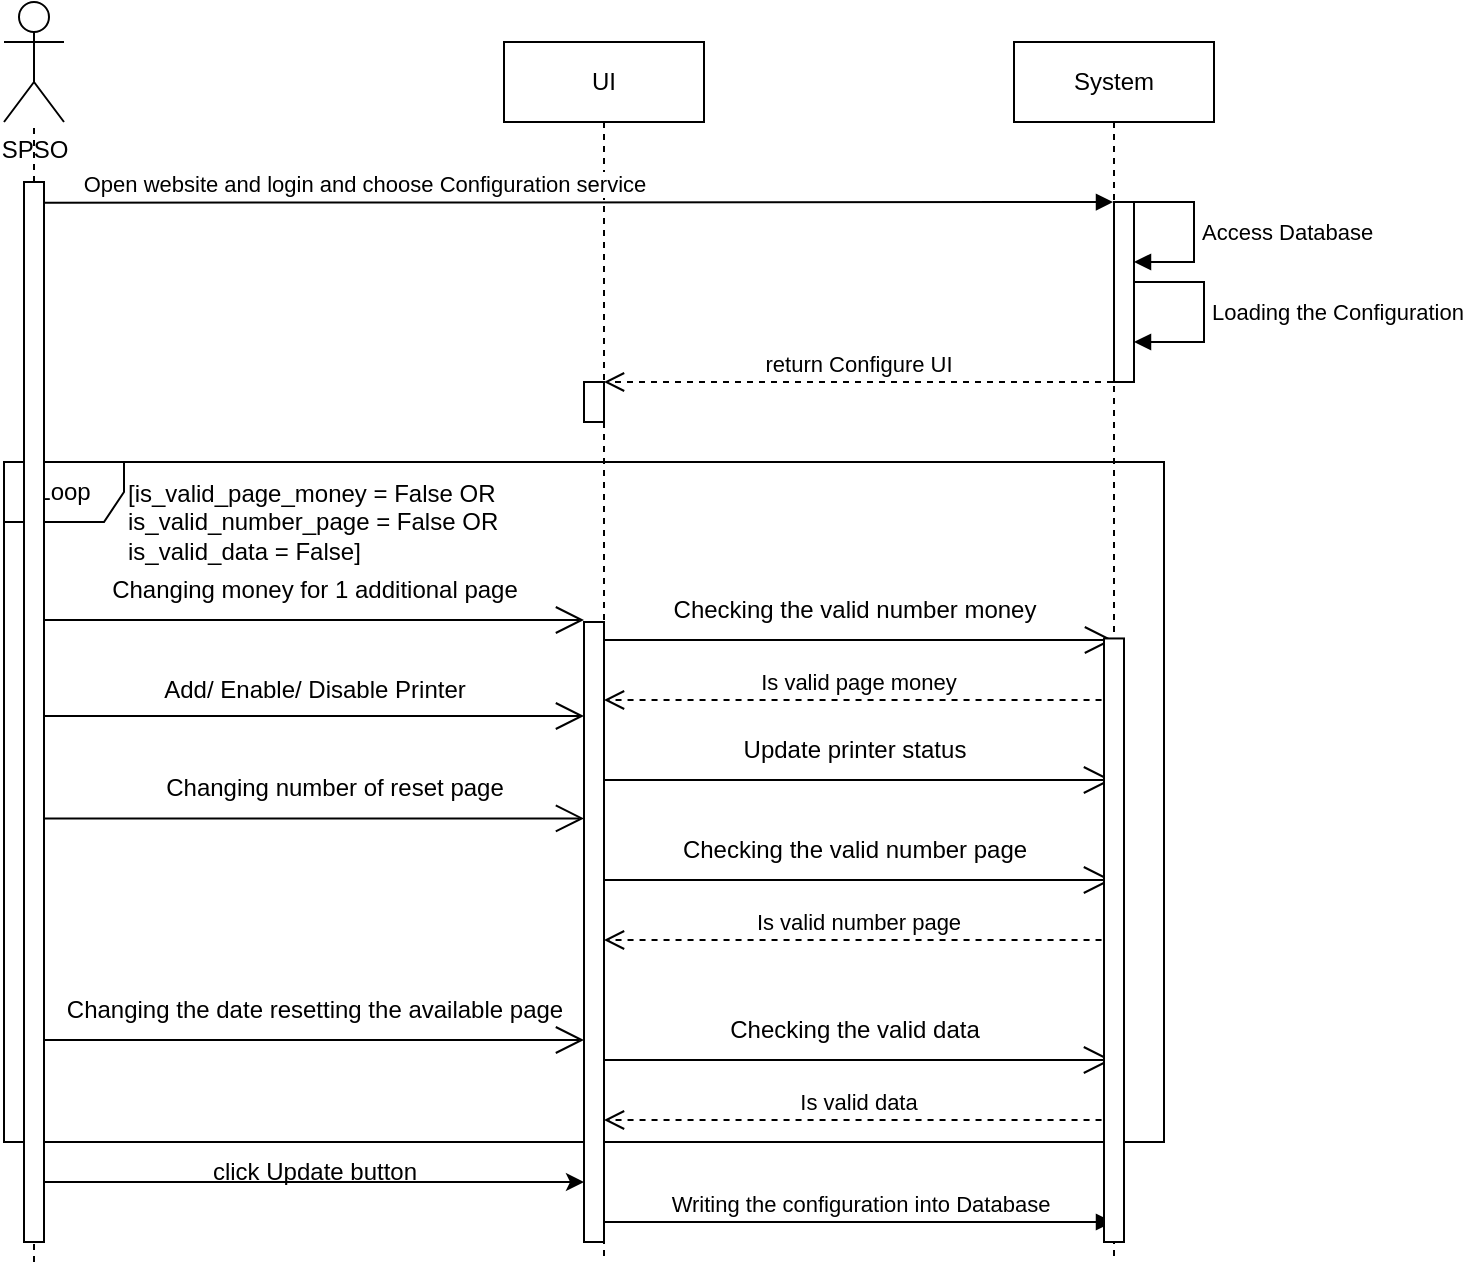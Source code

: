 <mxfile version="22.0.6" type="google">
  <diagram name="Page-1" id="2YBvvXClWsGukQMizWep">
    <mxGraphModel grid="1" page="1" gridSize="10" guides="1" tooltips="1" connect="1" arrows="1" fold="1" pageScale="1" pageWidth="850" pageHeight="1100" math="0" shadow="0">
      <root>
        <mxCell id="0" />
        <mxCell id="1" parent="0" />
        <mxCell id="3sMh-_DOKiuEBQc_fx9x-3" value="" style="endArrow=none;dashed=1;html=1;rounded=0;" edge="1" parent="1" target="3sMh-_DOKiuEBQc_fx9x-2">
          <mxGeometry width="50" height="50" relative="1" as="geometry">
            <mxPoint x="85" y="650" as="sourcePoint" />
            <mxPoint x="50" y="120" as="targetPoint" />
          </mxGeometry>
        </mxCell>
        <mxCell id="tI25sh01tE_fZfWiAfD0-4" value="UI" style="shape=umlLifeline;perimeter=lifelinePerimeter;whiteSpace=wrap;html=1;container=0;dropTarget=0;collapsible=0;recursiveResize=0;outlineConnect=0;portConstraint=eastwest;newEdgeStyle={&quot;edgeStyle&quot;:&quot;elbowEdgeStyle&quot;,&quot;elbow&quot;:&quot;vertical&quot;,&quot;curved&quot;:0,&quot;rounded&quot;:0};" vertex="1" parent="1">
          <mxGeometry x="320" y="40" width="100" height="610" as="geometry" />
        </mxCell>
        <mxCell id="tI25sh01tE_fZfWiAfD0-5" value="" style="html=1;points=[];perimeter=orthogonalPerimeter;outlineConnect=0;targetShapes=umlLifeline;portConstraint=eastwest;newEdgeStyle={&quot;edgeStyle&quot;:&quot;elbowEdgeStyle&quot;,&quot;elbow&quot;:&quot;vertical&quot;,&quot;curved&quot;:0,&quot;rounded&quot;:0};" vertex="1" parent="tI25sh01tE_fZfWiAfD0-4">
          <mxGeometry x="40" y="170" width="10" height="20" as="geometry" />
        </mxCell>
        <mxCell id="tI25sh01tE_fZfWiAfD0-6" value="System" style="shape=umlLifeline;perimeter=lifelinePerimeter;whiteSpace=wrap;html=1;container=0;dropTarget=0;collapsible=0;recursiveResize=0;outlineConnect=0;portConstraint=eastwest;newEdgeStyle={&quot;edgeStyle&quot;:&quot;elbowEdgeStyle&quot;,&quot;elbow&quot;:&quot;vertical&quot;,&quot;curved&quot;:0,&quot;rounded&quot;:0};" vertex="1" parent="1">
          <mxGeometry x="575" y="40" width="100" height="610" as="geometry" />
        </mxCell>
        <mxCell id="tI25sh01tE_fZfWiAfD0-7" value="" style="html=1;points=[];perimeter=orthogonalPerimeter;outlineConnect=0;targetShapes=umlLifeline;portConstraint=eastwest;newEdgeStyle={&quot;edgeStyle&quot;:&quot;elbowEdgeStyle&quot;,&quot;elbow&quot;:&quot;vertical&quot;,&quot;curved&quot;:0,&quot;rounded&quot;:0};" vertex="1" parent="tI25sh01tE_fZfWiAfD0-6">
          <mxGeometry x="50" y="80" width="10" height="90" as="geometry" />
        </mxCell>
        <mxCell id="tI25sh01tE_fZfWiAfD0-56" value="Access Database" style="html=1;align=left;spacingLeft=2;endArrow=block;rounded=0;edgeStyle=orthogonalEdgeStyle;curved=0;rounded=0;" edge="1" parent="tI25sh01tE_fZfWiAfD0-6" target="tI25sh01tE_fZfWiAfD0-7">
          <mxGeometry relative="1" as="geometry">
            <mxPoint x="60" y="80" as="sourcePoint" />
            <Array as="points">
              <mxPoint x="90" y="80" />
              <mxPoint x="90" y="110" />
            </Array>
            <mxPoint x="65" y="110" as="targetPoint" />
          </mxGeometry>
        </mxCell>
        <mxCell id="tI25sh01tE_fZfWiAfD0-57" value="Loading the Configuration" style="html=1;align=left;spacingLeft=2;endArrow=block;rounded=0;edgeStyle=orthogonalEdgeStyle;curved=0;rounded=0;" edge="1" parent="tI25sh01tE_fZfWiAfD0-6" source="tI25sh01tE_fZfWiAfD0-7" target="tI25sh01tE_fZfWiAfD0-7">
          <mxGeometry relative="1" as="geometry">
            <mxPoint x="65" y="120" as="sourcePoint" />
            <Array as="points">
              <mxPoint x="95" y="120" />
              <mxPoint x="95" y="150" />
            </Array>
            <mxPoint x="65" y="150" as="targetPoint" />
          </mxGeometry>
        </mxCell>
        <mxCell id="tI25sh01tE_fZfWiAfD0-53" value="Open website and login and choose Configuration service" style="html=1;verticalAlign=bottom;endArrow=block;edgeStyle=elbowEdgeStyle;elbow=horizontal;curved=0;rounded=0;" edge="1" parent="1" target="tI25sh01tE_fZfWiAfD0-6">
          <mxGeometry x="-0.379" relative="1" as="geometry">
            <mxPoint x="98.25" y="120.37" as="sourcePoint" />
            <Array as="points">
              <mxPoint x="90" y="120" />
            </Array>
            <mxPoint x="610" y="120" as="targetPoint" />
            <mxPoint as="offset" />
          </mxGeometry>
        </mxCell>
        <mxCell id="tI25sh01tE_fZfWiAfD0-54" value="return Configure UI" style="html=1;verticalAlign=bottom;endArrow=open;dashed=1;endSize=8;curved=0;rounded=0;" edge="1" parent="1" source="tI25sh01tE_fZfWiAfD0-6">
          <mxGeometry relative="1" as="geometry">
            <mxPoint x="570" y="210" as="sourcePoint" />
            <mxPoint x="370" y="210" as="targetPoint" />
          </mxGeometry>
        </mxCell>
        <mxCell id="tI25sh01tE_fZfWiAfD0-58" value="" style="endArrow=open;endFill=1;endSize=12;html=1;rounded=0;" edge="1" parent="1">
          <mxGeometry width="160" relative="1" as="geometry">
            <mxPoint x="90" y="329" as="sourcePoint" />
            <mxPoint x="360" y="329" as="targetPoint" />
          </mxGeometry>
        </mxCell>
        <mxCell id="tI25sh01tE_fZfWiAfD0-59" value="Changing money for 1 additional page" style="text;html=1;align=center;verticalAlign=middle;resizable=0;points=[];autosize=1;strokeColor=none;fillColor=none;" vertex="1" parent="1">
          <mxGeometry x="110" y="299" width="230" height="30" as="geometry" />
        </mxCell>
        <mxCell id="tI25sh01tE_fZfWiAfD0-60" value="" style="endArrow=open;endFill=1;endSize=12;html=1;rounded=0;" edge="1" parent="1">
          <mxGeometry width="160" relative="1" as="geometry">
            <mxPoint x="90.0" y="377.0" as="sourcePoint" />
            <mxPoint x="360" y="377.0" as="targetPoint" />
          </mxGeometry>
        </mxCell>
        <mxCell id="tI25sh01tE_fZfWiAfD0-61" value="Add/ Enable/ Disable Printer" style="text;html=1;align=center;verticalAlign=middle;resizable=0;points=[];autosize=1;strokeColor=none;fillColor=none;" vertex="1" parent="1">
          <mxGeometry x="140" y="349" width="170" height="30" as="geometry" />
        </mxCell>
        <mxCell id="tI25sh01tE_fZfWiAfD0-62" value="" style="endArrow=open;endFill=1;endSize=12;html=1;rounded=0;" edge="1" parent="1">
          <mxGeometry width="160" relative="1" as="geometry">
            <mxPoint x="90" y="428.23" as="sourcePoint" />
            <mxPoint x="360" y="428.23" as="targetPoint" />
          </mxGeometry>
        </mxCell>
        <mxCell id="tI25sh01tE_fZfWiAfD0-63" value="Changing number of reset page" style="text;html=1;align=center;verticalAlign=middle;resizable=0;points=[];autosize=1;strokeColor=none;fillColor=none;" vertex="1" parent="1">
          <mxGeometry x="140" y="398.23" width="190" height="30" as="geometry" />
        </mxCell>
        <mxCell id="tI25sh01tE_fZfWiAfD0-64" value="" style="endArrow=open;endFill=1;endSize=12;html=1;rounded=0;" edge="1" parent="1">
          <mxGeometry width="160" relative="1" as="geometry">
            <mxPoint x="90" y="539" as="sourcePoint" />
            <mxPoint x="360" y="539" as="targetPoint" />
          </mxGeometry>
        </mxCell>
        <mxCell id="tI25sh01tE_fZfWiAfD0-65" value="Changing the date resetting the available page" style="text;html=1;align=center;verticalAlign=middle;resizable=0;points=[];autosize=1;strokeColor=none;fillColor=none;" vertex="1" parent="1">
          <mxGeometry x="90" y="509" width="270" height="30" as="geometry" />
        </mxCell>
        <mxCell id="tI25sh01tE_fZfWiAfD0-66" value="" style="endArrow=open;endFill=1;endSize=12;html=1;rounded=0;" edge="1" parent="1">
          <mxGeometry width="160" relative="1" as="geometry">
            <mxPoint x="370" y="339" as="sourcePoint" />
            <mxPoint x="624.5" y="339" as="targetPoint" />
          </mxGeometry>
        </mxCell>
        <mxCell id="tI25sh01tE_fZfWiAfD0-67" value="Checking the valid number money" style="text;html=1;align=center;verticalAlign=middle;resizable=0;points=[];autosize=1;strokeColor=none;fillColor=none;" vertex="1" parent="1">
          <mxGeometry x="395" y="309" width="200" height="30" as="geometry" />
        </mxCell>
        <mxCell id="tI25sh01tE_fZfWiAfD0-68" value="Is valid page money" style="html=1;verticalAlign=bottom;endArrow=open;dashed=1;endSize=8;curved=0;rounded=0;" edge="1" parent="1">
          <mxGeometry x="0.002" relative="1" as="geometry">
            <mxPoint x="624.77" y="369" as="sourcePoint" />
            <mxPoint x="370.001" y="369" as="targetPoint" />
            <mxPoint as="offset" />
          </mxGeometry>
        </mxCell>
        <mxCell id="tI25sh01tE_fZfWiAfD0-69" value="" style="endArrow=open;endFill=1;endSize=12;html=1;rounded=0;" edge="1" parent="1">
          <mxGeometry width="160" relative="1" as="geometry">
            <mxPoint x="370" y="409" as="sourcePoint" />
            <mxPoint x="624" y="409" as="targetPoint" />
          </mxGeometry>
        </mxCell>
        <mxCell id="tI25sh01tE_fZfWiAfD0-71" value="" style="endArrow=open;endFill=1;endSize=12;html=1;rounded=0;" edge="1" parent="1">
          <mxGeometry width="160" relative="1" as="geometry">
            <mxPoint x="370" y="459" as="sourcePoint" />
            <mxPoint x="624" y="459" as="targetPoint" />
          </mxGeometry>
        </mxCell>
        <mxCell id="tI25sh01tE_fZfWiAfD0-72" value="Checking the valid number page" style="text;html=1;align=center;verticalAlign=middle;resizable=0;points=[];autosize=1;strokeColor=none;fillColor=none;" vertex="1" parent="1">
          <mxGeometry x="395" y="429" width="200" height="30" as="geometry" />
        </mxCell>
        <mxCell id="tI25sh01tE_fZfWiAfD0-73" value="Is valid number page" style="html=1;verticalAlign=bottom;endArrow=open;dashed=1;endSize=8;curved=0;rounded=0;" edge="1" parent="1">
          <mxGeometry x="0.004" relative="1" as="geometry">
            <mxPoint x="624.77" y="489" as="sourcePoint" />
            <mxPoint x="370.001" y="489" as="targetPoint" />
            <mxPoint as="offset" />
          </mxGeometry>
        </mxCell>
        <mxCell id="tI25sh01tE_fZfWiAfD0-74" value="" style="endArrow=open;endFill=1;endSize=12;html=1;rounded=0;" edge="1" parent="1">
          <mxGeometry width="160" relative="1" as="geometry">
            <mxPoint x="370" y="549" as="sourcePoint" />
            <mxPoint x="624" y="549" as="targetPoint" />
          </mxGeometry>
        </mxCell>
        <mxCell id="tI25sh01tE_fZfWiAfD0-75" value="Checking the valid data" style="text;html=1;align=center;verticalAlign=middle;resizable=0;points=[];autosize=1;strokeColor=none;fillColor=none;" vertex="1" parent="1">
          <mxGeometry x="420" y="519" width="150" height="30" as="geometry" />
        </mxCell>
        <mxCell id="tI25sh01tE_fZfWiAfD0-76" value="Is valid data" style="html=1;verticalAlign=bottom;endArrow=open;dashed=1;endSize=8;curved=0;rounded=0;" edge="1" parent="1">
          <mxGeometry x="0.002" relative="1" as="geometry">
            <mxPoint x="624.77" y="579" as="sourcePoint" />
            <mxPoint x="370.001" y="579" as="targetPoint" />
            <mxPoint as="offset" />
          </mxGeometry>
        </mxCell>
        <mxCell id="tI25sh01tE_fZfWiAfD0-77" value="Update printer status" style="text;html=1;align=center;verticalAlign=middle;resizable=0;points=[];autosize=1;strokeColor=none;fillColor=none;" vertex="1" parent="1">
          <mxGeometry x="430" y="379" width="130" height="30" as="geometry" />
        </mxCell>
        <mxCell id="tI25sh01tE_fZfWiAfD0-79" value="Loop" style="shape=umlFrame;whiteSpace=wrap;html=1;pointerEvents=0;" vertex="1" parent="1">
          <mxGeometry x="70" y="250" width="580" height="340" as="geometry" />
        </mxCell>
        <mxCell id="tI25sh01tE_fZfWiAfD0-80" value="[is_valid_page_money = False OR &lt;br&gt;is_valid_number_page = False OR &lt;br&gt;is_valid_data = False]" style="text;html=1;align=left;verticalAlign=middle;resizable=0;points=[];autosize=1;strokeColor=none;fillColor=none;" vertex="1" parent="1">
          <mxGeometry x="130" y="250" width="210" height="60" as="geometry" />
        </mxCell>
        <mxCell id="tI25sh01tE_fZfWiAfD0-81" value="Writing the configuration into Database" style="html=1;verticalAlign=bottom;endArrow=block;curved=0;rounded=0;" edge="1" parent="1">
          <mxGeometry x="-0.0" width="80" relative="1" as="geometry">
            <mxPoint x="370" y="630" as="sourcePoint" />
            <mxPoint x="624.5" y="630" as="targetPoint" />
            <mxPoint as="offset" />
          </mxGeometry>
        </mxCell>
        <mxCell id="tI25sh01tE_fZfWiAfD0-83" value="" style="html=1;points=[];perimeter=orthogonalPerimeter;outlineConnect=0;targetShapes=umlLifeline;portConstraint=eastwest;newEdgeStyle={&quot;edgeStyle&quot;:&quot;elbowEdgeStyle&quot;,&quot;elbow&quot;:&quot;vertical&quot;,&quot;curved&quot;:0,&quot;rounded&quot;:0};" vertex="1" parent="1">
          <mxGeometry x="620" y="338.23" width="10" height="301.77" as="geometry" />
        </mxCell>
        <mxCell id="tI25sh01tE_fZfWiAfD0-95" value="" style="html=1;points=[];perimeter=orthogonalPerimeter;outlineConnect=0;targetShapes=umlLifeline;portConstraint=eastwest;newEdgeStyle={&quot;edgeStyle&quot;:&quot;elbowEdgeStyle&quot;,&quot;elbow&quot;:&quot;vertical&quot;,&quot;curved&quot;:0,&quot;rounded&quot;:0};" vertex="1" parent="1">
          <mxGeometry x="360" y="330" width="10" height="310" as="geometry" />
        </mxCell>
        <mxCell id="tXC3wjtG3y1HzoZH3xPi-1" value="" style="endArrow=classic;html=1;rounded=0;" edge="1" parent="1">
          <mxGeometry width="50" height="50" relative="1" as="geometry">
            <mxPoint x="90" y="610" as="sourcePoint" />
            <mxPoint x="360" y="610" as="targetPoint" />
          </mxGeometry>
        </mxCell>
        <mxCell id="tXC3wjtG3y1HzoZH3xPi-2" value="click Update button" style="text;html=1;align=center;verticalAlign=middle;resizable=0;points=[];autosize=1;strokeColor=none;fillColor=none;" vertex="1" parent="1">
          <mxGeometry x="160" y="590" width="130" height="30" as="geometry" />
        </mxCell>
        <mxCell id="3sMh-_DOKiuEBQc_fx9x-1" value="" style="html=1;points=[];perimeter=orthogonalPerimeter;outlineConnect=0;targetShapes=umlLifeline;portConstraint=eastwest;newEdgeStyle={&quot;edgeStyle&quot;:&quot;elbowEdgeStyle&quot;,&quot;elbow&quot;:&quot;vertical&quot;,&quot;curved&quot;:0,&quot;rounded&quot;:0};" vertex="1" parent="1">
          <mxGeometry x="80" y="110" width="10" height="530" as="geometry" />
        </mxCell>
        <mxCell id="3sMh-_DOKiuEBQc_fx9x-2" value="SPSO" style="shape=umlActor;verticalLabelPosition=bottom;verticalAlign=top;html=1;outlineConnect=0;" vertex="1" parent="1">
          <mxGeometry x="70" y="20" width="30" height="60" as="geometry" />
        </mxCell>
      </root>
    </mxGraphModel>
  </diagram>
</mxfile>
